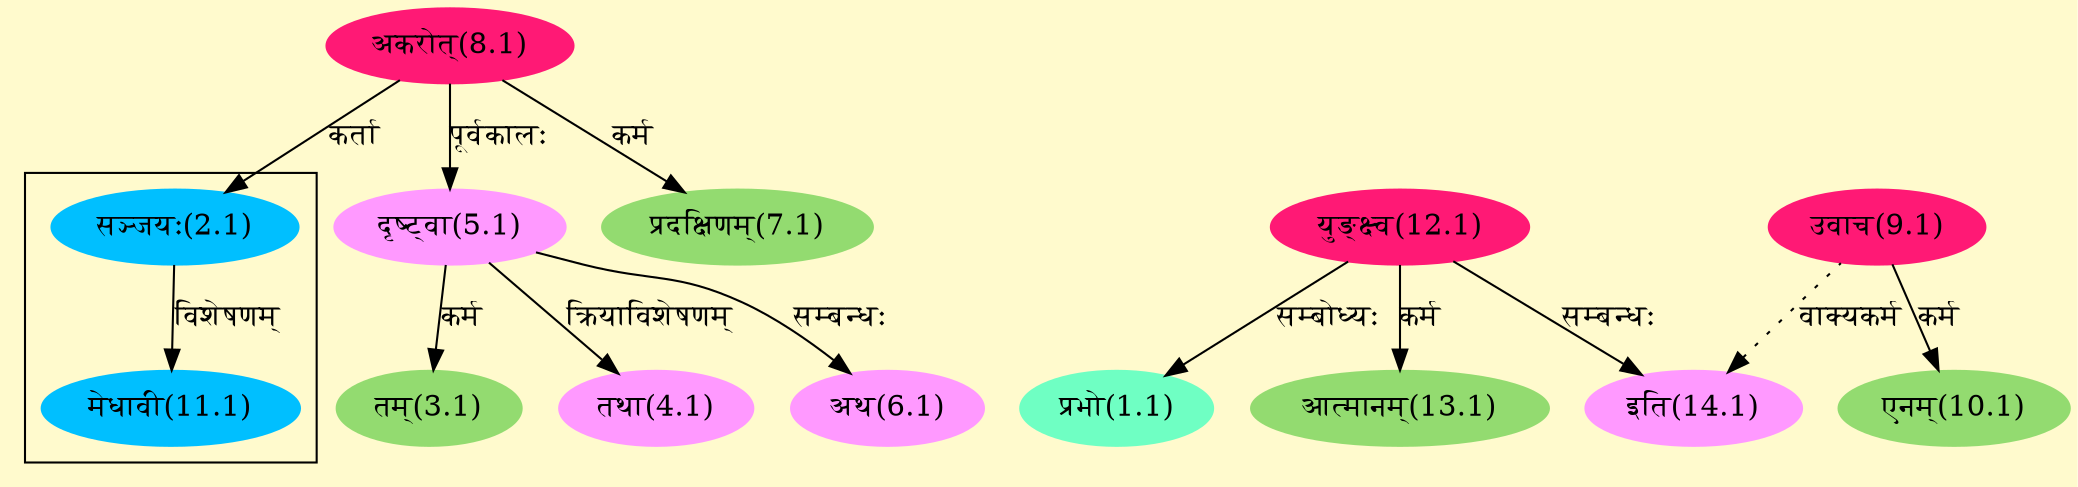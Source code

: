 digraph G{
rankdir=BT;
 compound=true;
 bgcolor="lemonchiffon1";

subgraph cluster_1{
Node11_1 [style=filled, color="#00BFFF" label = "मेधावी(11.1)"]
Node2_1 [style=filled, color="#00BFFF" label = "सञ्जयः(2.1)"]

}
Node1_1 [style=filled, color="#6FFFC3" label = "प्रभो(1.1)"]
Node12_1 [style=filled, color="#FF1975" label = "युङ्क्ष्व(12.1)"]
Node2_1 [style=filled, color="#00BFFF" label = "सञ्जयः(2.1)"]
Node8_1 [style=filled, color="#FF1975" label = "अकरोत्(8.1)"]
Node [style=filled, color="" label = "()"]
Node3_1 [style=filled, color="#93DB70" label = "तम्(3.1)"]
Node5_1 [style=filled, color="#FF99FF" label = "दृष्ट्वा(5.1)"]
Node4_1 [style=filled, color="#FF99FF" label = "तथा(4.1)"]
Node6_1 [style=filled, color="#FF99FF" label = "अथ(6.1)"]
Node7_1 [style=filled, color="#93DB70" label = "प्रदक्षिणम्(7.1)"]
Node9_1 [style=filled, color="#FF1975" label = "उवाच(9.1)"]
Node10_1 [style=filled, color="#93DB70" label = "एनम्(10.1)"]
Node13_1 [style=filled, color="#93DB70" label = "आत्मानम्(13.1)"]
Node14_1 [style=filled, color="#FF99FF" label = "इति(14.1)"]
/* Start of Relations section */

Node1_1 -> Node12_1 [  label="सम्बोध्यः"  dir="back" ]
Node2_1 -> Node8_1 [  label="कर्ता"  dir="back" ]
Node3_1 -> Node5_1 [  label="कर्म"  dir="back" ]
Node4_1 -> Node5_1 [  label="क्रियाविशेषणम्"  dir="back" ]
Node5_1 -> Node8_1 [  label="पूर्वकालः"  dir="back" ]
Node6_1 -> Node5_1 [  label="सम्बन्धः"  dir="back" ]
Node7_1 -> Node8_1 [  label="कर्म"  dir="back" ]
Node10_1 -> Node9_1 [  label="कर्म"  dir="back" ]
Node11_1 -> Node2_1 [  label="विशेषणम्"  dir="back" ]
Node13_1 -> Node12_1 [  label="कर्म"  dir="back" ]
Node14_1 -> Node12_1 [  label="सम्बन्धः"  dir="back" ]
Node14_1 -> Node9_1 [ style=dotted label="वाक्यकर्म"  dir="back" ]
}
